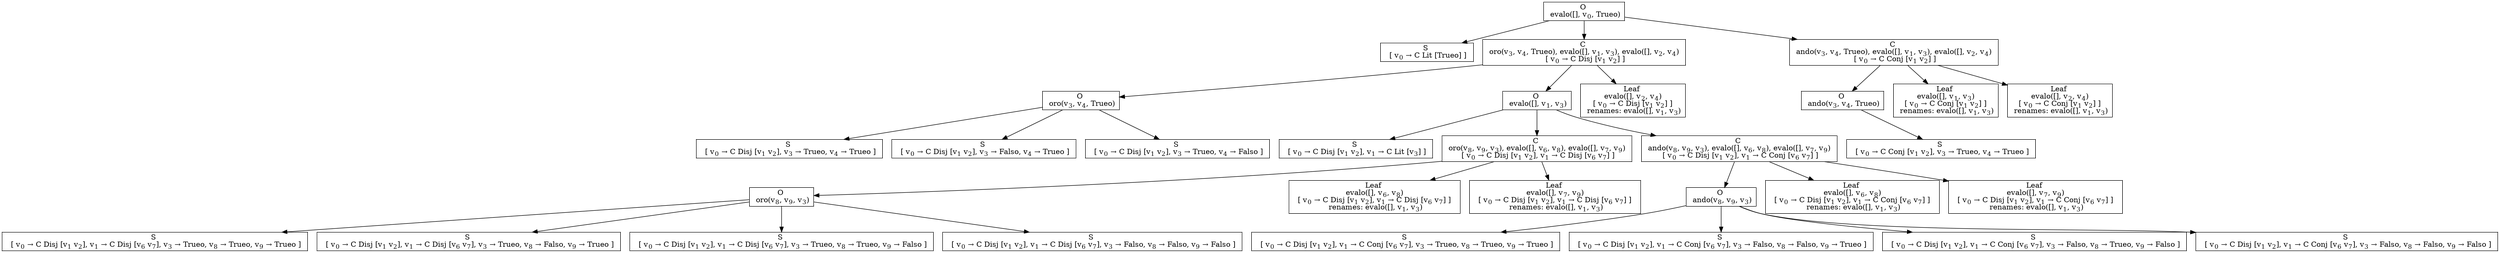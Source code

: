 digraph {
    graph [rankdir=TB
          ,bgcolor=transparent];
    node [shape=box
         ,fillcolor=white
         ,style=filled];
    0 [label=<O <BR/> evalo([], v<SUB>0</SUB>, Trueo)>];
    1 [label=<S <BR/>  [ v<SUB>0</SUB> &rarr; C Lit [Trueo] ] >];
    2 [label=<C <BR/> oro(v<SUB>3</SUB>, v<SUB>4</SUB>, Trueo), evalo([], v<SUB>1</SUB>, v<SUB>3</SUB>), evalo([], v<SUB>2</SUB>, v<SUB>4</SUB>) <BR/>  [ v<SUB>0</SUB> &rarr; C Disj [v<SUB>1</SUB> v<SUB>2</SUB>] ] >];
    3 [label=<C <BR/> ando(v<SUB>3</SUB>, v<SUB>4</SUB>, Trueo), evalo([], v<SUB>1</SUB>, v<SUB>3</SUB>), evalo([], v<SUB>2</SUB>, v<SUB>4</SUB>) <BR/>  [ v<SUB>0</SUB> &rarr; C Conj [v<SUB>1</SUB> v<SUB>2</SUB>] ] >];
    4 [label=<O <BR/> oro(v<SUB>3</SUB>, v<SUB>4</SUB>, Trueo)>];
    5 [label=<O <BR/> evalo([], v<SUB>1</SUB>, v<SUB>3</SUB>)>];
    6 [label=<Leaf <BR/> evalo([], v<SUB>2</SUB>, v<SUB>4</SUB>) <BR/>  [ v<SUB>0</SUB> &rarr; C Disj [v<SUB>1</SUB> v<SUB>2</SUB>] ]  <BR/> renames: evalo([], v<SUB>1</SUB>, v<SUB>3</SUB>)>];
    7 [label=<S <BR/>  [ v<SUB>0</SUB> &rarr; C Disj [v<SUB>1</SUB> v<SUB>2</SUB>], v<SUB>3</SUB> &rarr; Trueo, v<SUB>4</SUB> &rarr; Trueo ] >];
    8 [label=<S <BR/>  [ v<SUB>0</SUB> &rarr; C Disj [v<SUB>1</SUB> v<SUB>2</SUB>], v<SUB>3</SUB> &rarr; Falso, v<SUB>4</SUB> &rarr; Trueo ] >];
    9 [label=<S <BR/>  [ v<SUB>0</SUB> &rarr; C Disj [v<SUB>1</SUB> v<SUB>2</SUB>], v<SUB>3</SUB> &rarr; Trueo, v<SUB>4</SUB> &rarr; Falso ] >];
    10 [label=<S <BR/>  [ v<SUB>0</SUB> &rarr; C Disj [v<SUB>1</SUB> v<SUB>2</SUB>], v<SUB>1</SUB> &rarr; C Lit [v<SUB>3</SUB>] ] >];
    11 [label=<C <BR/> oro(v<SUB>8</SUB>, v<SUB>9</SUB>, v<SUB>3</SUB>), evalo([], v<SUB>6</SUB>, v<SUB>8</SUB>), evalo([], v<SUB>7</SUB>, v<SUB>9</SUB>) <BR/>  [ v<SUB>0</SUB> &rarr; C Disj [v<SUB>1</SUB> v<SUB>2</SUB>], v<SUB>1</SUB> &rarr; C Disj [v<SUB>6</SUB> v<SUB>7</SUB>] ] >];
    12 [label=<C <BR/> ando(v<SUB>8</SUB>, v<SUB>9</SUB>, v<SUB>3</SUB>), evalo([], v<SUB>6</SUB>, v<SUB>8</SUB>), evalo([], v<SUB>7</SUB>, v<SUB>9</SUB>) <BR/>  [ v<SUB>0</SUB> &rarr; C Disj [v<SUB>1</SUB> v<SUB>2</SUB>], v<SUB>1</SUB> &rarr; C Conj [v<SUB>6</SUB> v<SUB>7</SUB>] ] >];
    13 [label=<O <BR/> oro(v<SUB>8</SUB>, v<SUB>9</SUB>, v<SUB>3</SUB>)>];
    14 [label=<Leaf <BR/> evalo([], v<SUB>6</SUB>, v<SUB>8</SUB>) <BR/>  [ v<SUB>0</SUB> &rarr; C Disj [v<SUB>1</SUB> v<SUB>2</SUB>], v<SUB>1</SUB> &rarr; C Disj [v<SUB>6</SUB> v<SUB>7</SUB>] ]  <BR/> renames: evalo([], v<SUB>1</SUB>, v<SUB>3</SUB>)>];
    15 [label=<Leaf <BR/> evalo([], v<SUB>7</SUB>, v<SUB>9</SUB>) <BR/>  [ v<SUB>0</SUB> &rarr; C Disj [v<SUB>1</SUB> v<SUB>2</SUB>], v<SUB>1</SUB> &rarr; C Disj [v<SUB>6</SUB> v<SUB>7</SUB>] ]  <BR/> renames: evalo([], v<SUB>1</SUB>, v<SUB>3</SUB>)>];
    16 [label=<S <BR/>  [ v<SUB>0</SUB> &rarr; C Disj [v<SUB>1</SUB> v<SUB>2</SUB>], v<SUB>1</SUB> &rarr; C Disj [v<SUB>6</SUB> v<SUB>7</SUB>], v<SUB>3</SUB> &rarr; Trueo, v<SUB>8</SUB> &rarr; Trueo, v<SUB>9</SUB> &rarr; Trueo ] >];
    17 [label=<S <BR/>  [ v<SUB>0</SUB> &rarr; C Disj [v<SUB>1</SUB> v<SUB>2</SUB>], v<SUB>1</SUB> &rarr; C Disj [v<SUB>6</SUB> v<SUB>7</SUB>], v<SUB>3</SUB> &rarr; Trueo, v<SUB>8</SUB> &rarr; Falso, v<SUB>9</SUB> &rarr; Trueo ] >];
    18 [label=<S <BR/>  [ v<SUB>0</SUB> &rarr; C Disj [v<SUB>1</SUB> v<SUB>2</SUB>], v<SUB>1</SUB> &rarr; C Disj [v<SUB>6</SUB> v<SUB>7</SUB>], v<SUB>3</SUB> &rarr; Trueo, v<SUB>8</SUB> &rarr; Trueo, v<SUB>9</SUB> &rarr; Falso ] >];
    19 [label=<S <BR/>  [ v<SUB>0</SUB> &rarr; C Disj [v<SUB>1</SUB> v<SUB>2</SUB>], v<SUB>1</SUB> &rarr; C Disj [v<SUB>6</SUB> v<SUB>7</SUB>], v<SUB>3</SUB> &rarr; Falso, v<SUB>8</SUB> &rarr; Falso, v<SUB>9</SUB> &rarr; Falso ] >];
    20 [label=<O <BR/> ando(v<SUB>8</SUB>, v<SUB>9</SUB>, v<SUB>3</SUB>)>];
    21 [label=<Leaf <BR/> evalo([], v<SUB>6</SUB>, v<SUB>8</SUB>) <BR/>  [ v<SUB>0</SUB> &rarr; C Disj [v<SUB>1</SUB> v<SUB>2</SUB>], v<SUB>1</SUB> &rarr; C Conj [v<SUB>6</SUB> v<SUB>7</SUB>] ]  <BR/> renames: evalo([], v<SUB>1</SUB>, v<SUB>3</SUB>)>];
    22 [label=<Leaf <BR/> evalo([], v<SUB>7</SUB>, v<SUB>9</SUB>) <BR/>  [ v<SUB>0</SUB> &rarr; C Disj [v<SUB>1</SUB> v<SUB>2</SUB>], v<SUB>1</SUB> &rarr; C Conj [v<SUB>6</SUB> v<SUB>7</SUB>] ]  <BR/> renames: evalo([], v<SUB>1</SUB>, v<SUB>3</SUB>)>];
    23 [label=<S <BR/>  [ v<SUB>0</SUB> &rarr; C Disj [v<SUB>1</SUB> v<SUB>2</SUB>], v<SUB>1</SUB> &rarr; C Conj [v<SUB>6</SUB> v<SUB>7</SUB>], v<SUB>3</SUB> &rarr; Trueo, v<SUB>8</SUB> &rarr; Trueo, v<SUB>9</SUB> &rarr; Trueo ] >];
    24 [label=<S <BR/>  [ v<SUB>0</SUB> &rarr; C Disj [v<SUB>1</SUB> v<SUB>2</SUB>], v<SUB>1</SUB> &rarr; C Conj [v<SUB>6</SUB> v<SUB>7</SUB>], v<SUB>3</SUB> &rarr; Falso, v<SUB>8</SUB> &rarr; Falso, v<SUB>9</SUB> &rarr; Trueo ] >];
    25 [label=<S <BR/>  [ v<SUB>0</SUB> &rarr; C Disj [v<SUB>1</SUB> v<SUB>2</SUB>], v<SUB>1</SUB> &rarr; C Conj [v<SUB>6</SUB> v<SUB>7</SUB>], v<SUB>3</SUB> &rarr; Falso, v<SUB>8</SUB> &rarr; Trueo, v<SUB>9</SUB> &rarr; Falso ] >];
    26 [label=<S <BR/>  [ v<SUB>0</SUB> &rarr; C Disj [v<SUB>1</SUB> v<SUB>2</SUB>], v<SUB>1</SUB> &rarr; C Conj [v<SUB>6</SUB> v<SUB>7</SUB>], v<SUB>3</SUB> &rarr; Falso, v<SUB>8</SUB> &rarr; Falso, v<SUB>9</SUB> &rarr; Falso ] >];
    27 [label=<O <BR/> ando(v<SUB>3</SUB>, v<SUB>4</SUB>, Trueo)>];
    28 [label=<Leaf <BR/> evalo([], v<SUB>1</SUB>, v<SUB>3</SUB>) <BR/>  [ v<SUB>0</SUB> &rarr; C Conj [v<SUB>1</SUB> v<SUB>2</SUB>] ]  <BR/> renames: evalo([], v<SUB>1</SUB>, v<SUB>3</SUB>)>];
    29 [label=<Leaf <BR/> evalo([], v<SUB>2</SUB>, v<SUB>4</SUB>) <BR/>  [ v<SUB>0</SUB> &rarr; C Conj [v<SUB>1</SUB> v<SUB>2</SUB>] ]  <BR/> renames: evalo([], v<SUB>1</SUB>, v<SUB>3</SUB>)>];
    30 [label=<S <BR/>  [ v<SUB>0</SUB> &rarr; C Conj [v<SUB>1</SUB> v<SUB>2</SUB>], v<SUB>3</SUB> &rarr; Trueo, v<SUB>4</SUB> &rarr; Trueo ] >];
    0 -> 1 [label=""];
    0 -> 2 [label=""];
    0 -> 3 [label=""];
    2 -> 4 [label=""];
    2 -> 5 [label=""];
    2 -> 6 [label=""];
    3 -> 27 [label=""];
    3 -> 28 [label=""];
    3 -> 29 [label=""];
    4 -> 7 [label=""];
    4 -> 8 [label=""];
    4 -> 9 [label=""];
    5 -> 10 [label=""];
    5 -> 11 [label=""];
    5 -> 12 [label=""];
    11 -> 13 [label=""];
    11 -> 14 [label=""];
    11 -> 15 [label=""];
    12 -> 20 [label=""];
    12 -> 21 [label=""];
    12 -> 22 [label=""];
    13 -> 16 [label=""];
    13 -> 17 [label=""];
    13 -> 18 [label=""];
    13 -> 19 [label=""];
    20 -> 23 [label=""];
    20 -> 24 [label=""];
    20 -> 25 [label=""];
    20 -> 26 [label=""];
    27 -> 30 [label=""];
}